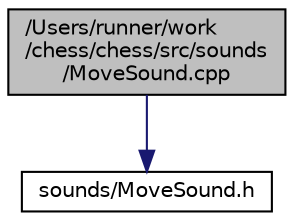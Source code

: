 digraph "/Users/runner/work/chess/chess/src/sounds/MoveSound.cpp"
{
 // LATEX_PDF_SIZE
  bgcolor="transparent";
  edge [fontname="Helvetica",fontsize="10",labelfontname="Helvetica",labelfontsize="10"];
  node [fontname="Helvetica",fontsize="10",shape=record];
  Node1 [label="/Users/runner/work\l/chess/chess/src/sounds\l/MoveSound.cpp",height=0.2,width=0.4,color="black", fillcolor="grey75", style="filled", fontcolor="black",tooltip=" "];
  Node1 -> Node2 [color="midnightblue",fontsize="10",style="solid",fontname="Helvetica"];
  Node2 [label="sounds/MoveSound.h",height=0.2,width=0.4,color="black",URL="$d0/da9/MoveSound_8h.html",tooltip=" "];
}
